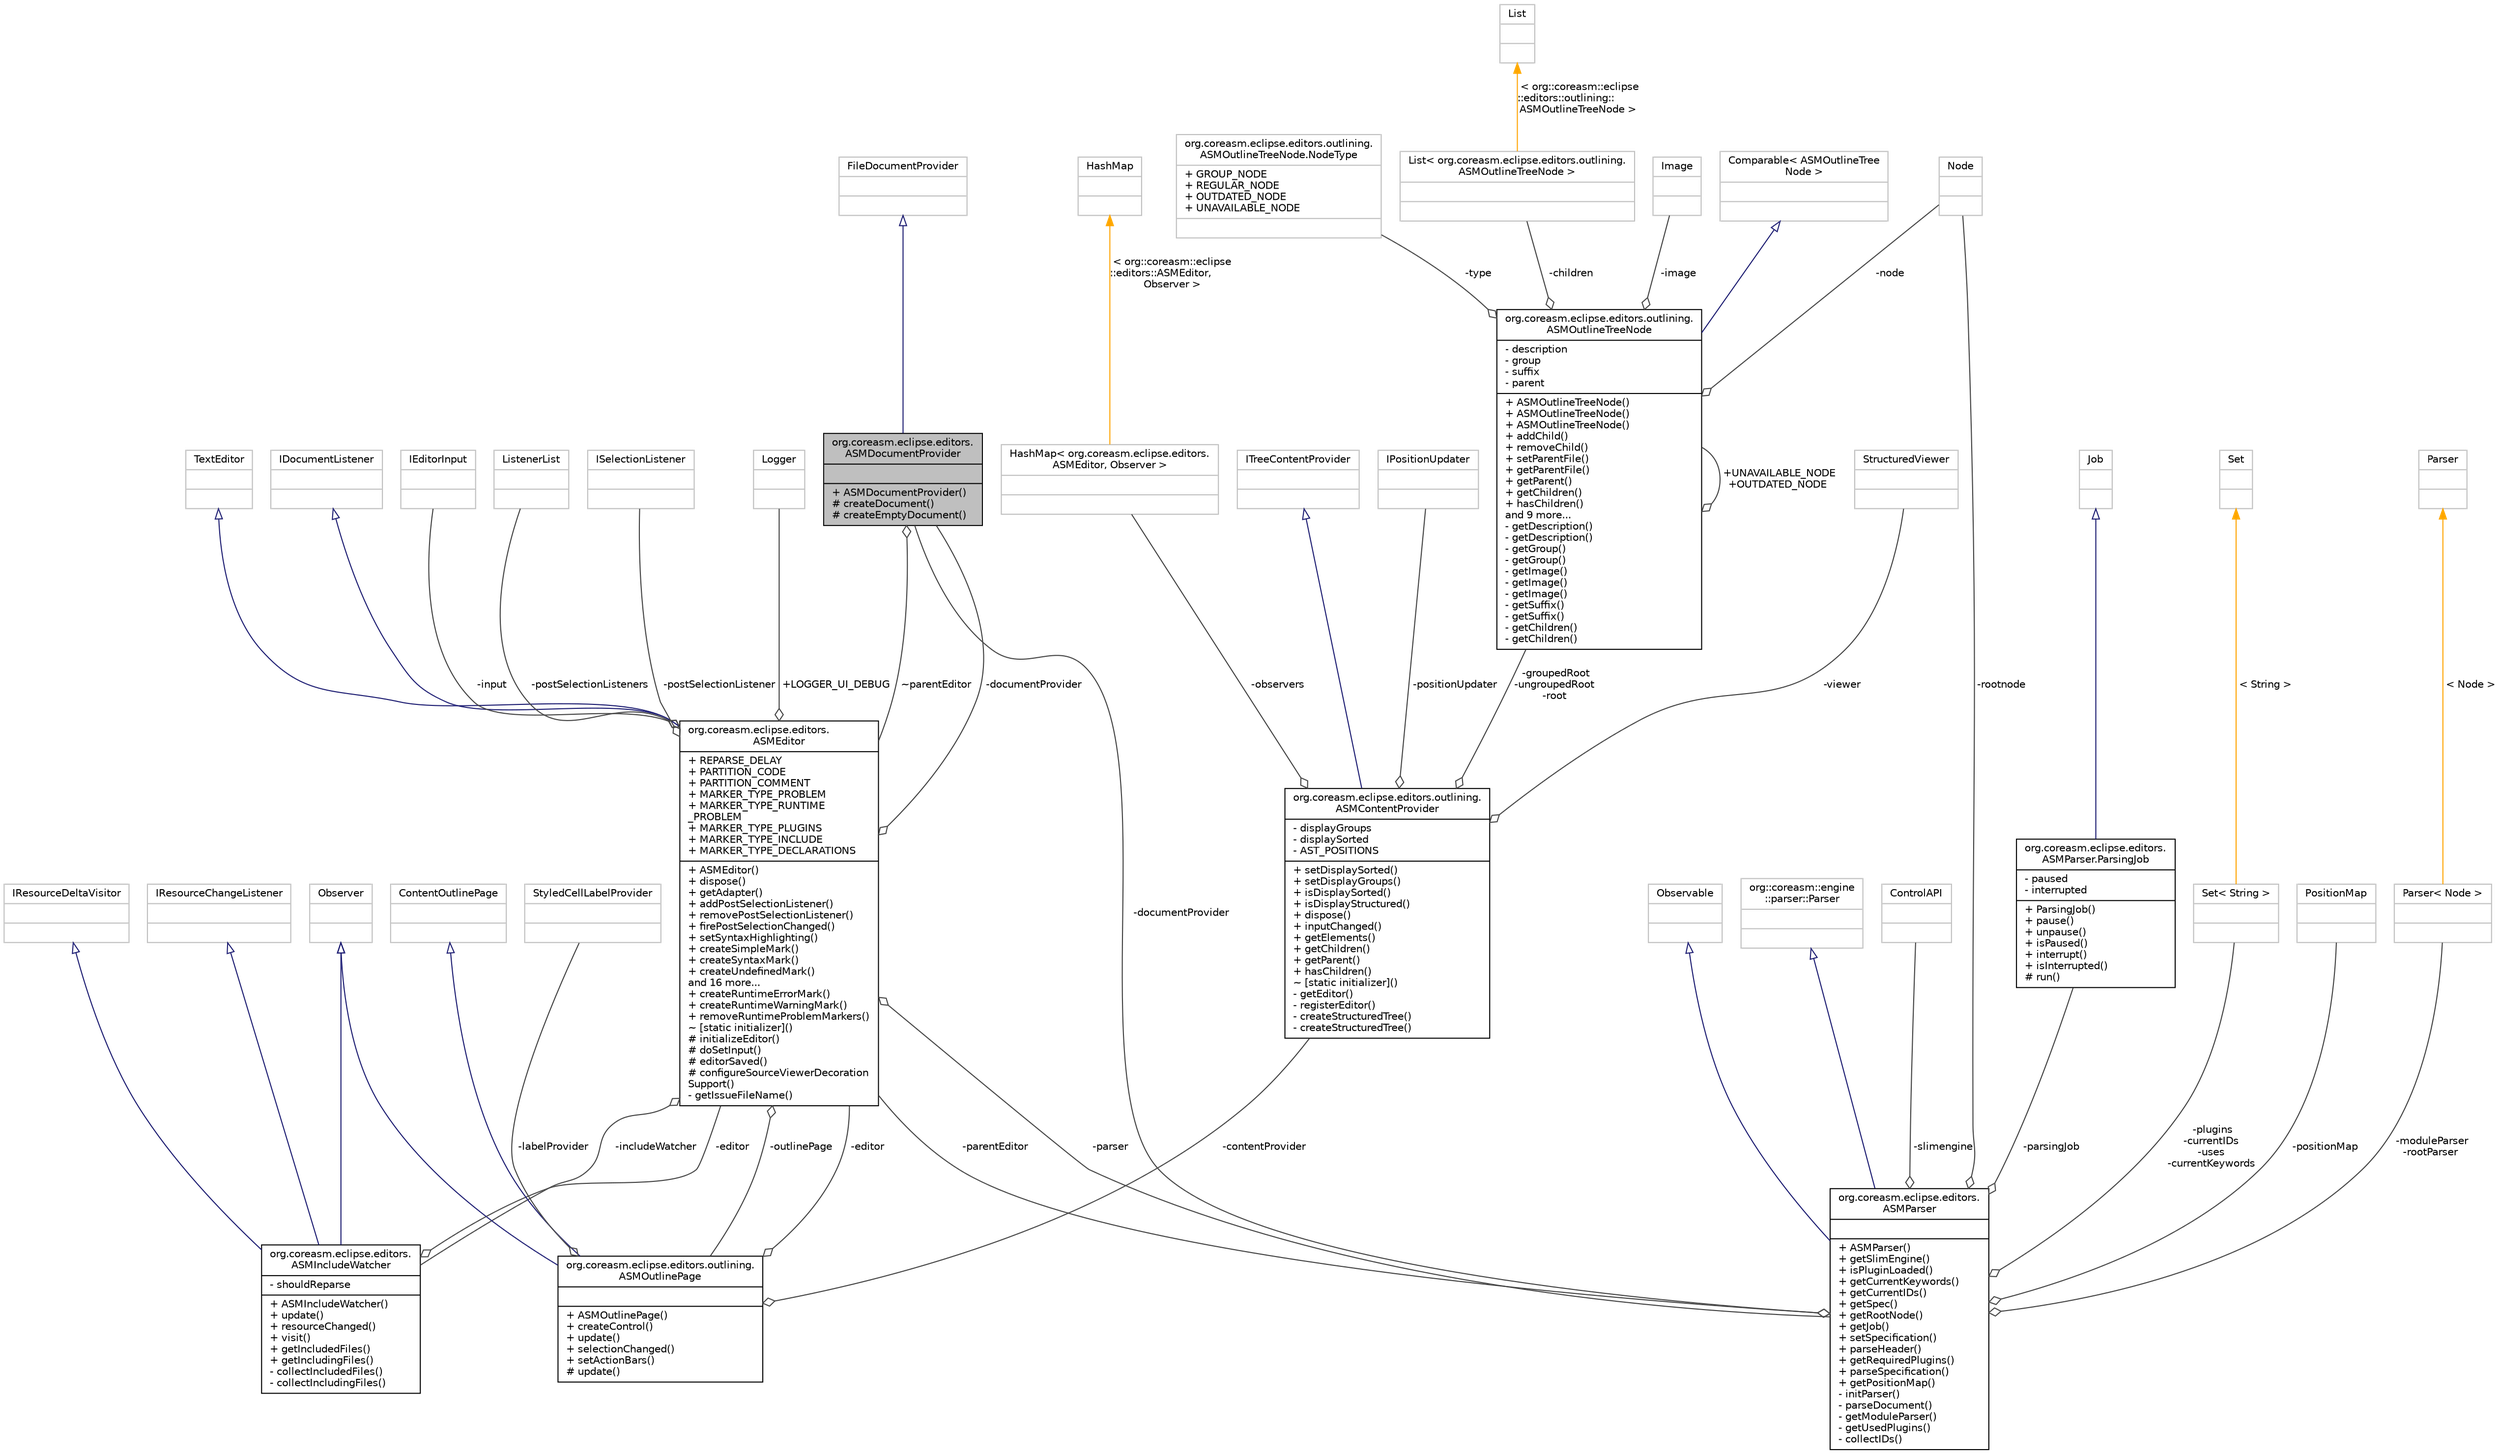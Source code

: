 digraph "org.coreasm.eclipse.editors.ASMDocumentProvider"
{
  bgcolor="transparent";
  edge [fontname="Helvetica",fontsize="10",labelfontname="Helvetica",labelfontsize="10"];
  node [fontname="Helvetica",fontsize="10",shape=record];
  Node1 [label="{org.coreasm.eclipse.editors.\lASMDocumentProvider\n||+ ASMDocumentProvider()\l# createDocument()\l# createEmptyDocument()\l}",height=0.2,width=0.4,color="black", fillcolor="grey75", style="filled" fontcolor="black"];
  Node2 -> Node1 [dir="back",color="midnightblue",fontsize="10",style="solid",arrowtail="onormal",fontname="Helvetica"];
  Node2 [label="{FileDocumentProvider\n||}",height=0.2,width=0.4,color="grey75"];
  Node3 -> Node1 [color="grey25",fontsize="10",style="solid",label=" ~parentEditor" ,arrowhead="odiamond",fontname="Helvetica"];
  Node3 [label="{org.coreasm.eclipse.editors.\lASMEditor\n|+ REPARSE_DELAY\l+ PARTITION_CODE\l+ PARTITION_COMMENT\l+ MARKER_TYPE_PROBLEM\l+ MARKER_TYPE_RUNTIME\l_PROBLEM\l+ MARKER_TYPE_PLUGINS\l+ MARKER_TYPE_INCLUDE\l+ MARKER_TYPE_DECLARATIONS\l|+ ASMEditor()\l+ dispose()\l+ getAdapter()\l+ addPostSelectionListener()\l+ removePostSelectionListener()\l+ firePostSelectionChanged()\l+ setSyntaxHighlighting()\l+ createSimpleMark()\l+ createSyntaxMark()\l+ createUndefinedMark()\land 16 more...\l+ createRuntimeErrorMark()\l+ createRuntimeWarningMark()\l+ removeRuntimeProblemMarkers()\l~ [static initializer]()\l# initializeEditor()\l# doSetInput()\l# editorSaved()\l# configureSourceViewerDecoration\lSupport()\l- getIssueFileName()\l}",height=0.2,width=0.4,color="black",URL="$classorg_1_1coreasm_1_1eclipse_1_1editors_1_1ASMEditor.html",tooltip="The ASMEditor class is the root class of each CoreASM editor which initiates all other classes of the..."];
  Node4 -> Node3 [dir="back",color="midnightblue",fontsize="10",style="solid",arrowtail="onormal",fontname="Helvetica"];
  Node4 [label="{TextEditor\n||}",height=0.2,width=0.4,color="grey75"];
  Node5 -> Node3 [dir="back",color="midnightblue",fontsize="10",style="solid",arrowtail="onormal",fontname="Helvetica"];
  Node5 [label="{IDocumentListener\n||}",height=0.2,width=0.4,color="grey75"];
  Node6 -> Node3 [color="grey25",fontsize="10",style="solid",label=" -input" ,arrowhead="odiamond",fontname="Helvetica"];
  Node6 [label="{IEditorInput\n||}",height=0.2,width=0.4,color="grey75"];
  Node7 -> Node3 [color="grey25",fontsize="10",style="solid",label=" -postSelectionListeners" ,arrowhead="odiamond",fontname="Helvetica"];
  Node7 [label="{ListenerList\n||}",height=0.2,width=0.4,color="grey75"];
  Node8 -> Node3 [color="grey25",fontsize="10",style="solid",label=" -postSelectionListener" ,arrowhead="odiamond",fontname="Helvetica"];
  Node8 [label="{ISelectionListener\n||}",height=0.2,width=0.4,color="grey75"];
  Node1 -> Node3 [color="grey25",fontsize="10",style="solid",label=" -documentProvider" ,arrowhead="odiamond",fontname="Helvetica"];
  Node9 -> Node3 [color="grey25",fontsize="10",style="solid",label=" +LOGGER_UI_DEBUG" ,arrowhead="odiamond",fontname="Helvetica"];
  Node9 [label="{Logger\n||}",height=0.2,width=0.4,color="grey75"];
  Node10 -> Node3 [color="grey25",fontsize="10",style="solid",label=" -includeWatcher" ,arrowhead="odiamond",fontname="Helvetica"];
  Node10 [label="{org.coreasm.eclipse.editors.\lASMIncludeWatcher\n|- shouldReparse\l|+ ASMIncludeWatcher()\l+ update()\l+ resourceChanged()\l+ visit()\l+ getIncludedFiles()\l+ getIncludingFiles()\l- collectIncludedFiles()\l- collectIncludingFiles()\l}",height=0.2,width=0.4,color="black",URL="$classorg_1_1coreasm_1_1eclipse_1_1editors_1_1ASMIncludeWatcher.html",tooltip="The IncludeWatcher watches included specifications. "];
  Node11 -> Node10 [dir="back",color="midnightblue",fontsize="10",style="solid",arrowtail="onormal",fontname="Helvetica"];
  Node11 [label="{Observer\n||}",height=0.2,width=0.4,color="grey75"];
  Node12 -> Node10 [dir="back",color="midnightblue",fontsize="10",style="solid",arrowtail="onormal",fontname="Helvetica"];
  Node12 [label="{IResourceChangeListener\n||}",height=0.2,width=0.4,color="grey75"];
  Node13 -> Node10 [dir="back",color="midnightblue",fontsize="10",style="solid",arrowtail="onormal",fontname="Helvetica"];
  Node13 [label="{IResourceDeltaVisitor\n||}",height=0.2,width=0.4,color="grey75"];
  Node3 -> Node10 [color="grey25",fontsize="10",style="solid",label=" -editor" ,arrowhead="odiamond",fontname="Helvetica"];
  Node14 -> Node3 [color="grey25",fontsize="10",style="solid",label=" -parser" ,arrowhead="odiamond",fontname="Helvetica"];
  Node14 [label="{org.coreasm.eclipse.editors.\lASMParser\n||+ ASMParser()\l+ getSlimEngine()\l+ isPluginLoaded()\l+ getCurrentKeywords()\l+ getCurrentIDs()\l+ getSpec()\l+ getRootNode()\l+ getJob()\l+ setSpecification()\l+ parseHeader()\l+ getRequiredPlugins()\l+ parseSpecification()\l+ getPositionMap()\l- initParser()\l- parseDocument()\l- getModuleParser()\l- getUsedPlugins()\l- collectIDs()\l}",height=0.2,width=0.4,color="black",URL="$classorg_1_1coreasm_1_1eclipse_1_1editors_1_1ASMParser.html",tooltip="This class organizes the parsing of CoreASM specifications. "];
  Node15 -> Node14 [dir="back",color="midnightblue",fontsize="10",style="solid",arrowtail="onormal",fontname="Helvetica"];
  Node15 [label="{Observable\n||}",height=0.2,width=0.4,color="grey75"];
  Node16 -> Node14 [dir="back",color="midnightblue",fontsize="10",style="solid",arrowtail="onormal",fontname="Helvetica"];
  Node16 [label="{org::coreasm::engine\l::parser::Parser\n||}",height=0.2,width=0.4,color="grey75"];
  Node17 -> Node14 [color="grey25",fontsize="10",style="solid",label=" -slimengine" ,arrowhead="odiamond",fontname="Helvetica"];
  Node17 [label="{ControlAPI\n||}",height=0.2,width=0.4,color="grey75"];
  Node18 -> Node14 [color="grey25",fontsize="10",style="solid",label=" -rootnode" ,arrowhead="odiamond",fontname="Helvetica"];
  Node18 [label="{Node\n||}",height=0.2,width=0.4,color="grey75"];
  Node1 -> Node14 [color="grey25",fontsize="10",style="solid",label=" -documentProvider" ,arrowhead="odiamond",fontname="Helvetica"];
  Node3 -> Node14 [color="grey25",fontsize="10",style="solid",label=" -parentEditor" ,arrowhead="odiamond",fontname="Helvetica"];
  Node19 -> Node14 [color="grey25",fontsize="10",style="solid",label=" -parsingJob" ,arrowhead="odiamond",fontname="Helvetica"];
  Node19 [label="{org.coreasm.eclipse.editors.\lASMParser.ParsingJob\n|- paused\l- interrupted\l|+ ParsingJob()\l+ pause()\l+ unpause()\l+ isPaused()\l+ interrupt()\l+ isInterrupted()\l# run()\l}",height=0.2,width=0.4,color="black",URL="$classorg_1_1coreasm_1_1eclipse_1_1editors_1_1ASMParser_1_1ParsingJob.html",tooltip="This class manages the running of the parser. "];
  Node20 -> Node19 [dir="back",color="midnightblue",fontsize="10",style="solid",arrowtail="onormal",fontname="Helvetica"];
  Node20 [label="{Job\n||}",height=0.2,width=0.4,color="grey75"];
  Node21 -> Node14 [color="grey25",fontsize="10",style="solid",label=" -plugins\n-currentIDs\n-uses\n-currentKeywords" ,arrowhead="odiamond",fontname="Helvetica"];
  Node21 [label="{Set\< String \>\n||}",height=0.2,width=0.4,color="grey75"];
  Node22 -> Node21 [dir="back",color="orange",fontsize="10",style="solid",label=" \< String \>" ,fontname="Helvetica"];
  Node22 [label="{Set\n||}",height=0.2,width=0.4,color="grey75"];
  Node23 -> Node14 [color="grey25",fontsize="10",style="solid",label=" -positionMap" ,arrowhead="odiamond",fontname="Helvetica"];
  Node23 [label="{PositionMap\n||}",height=0.2,width=0.4,color="grey75"];
  Node24 -> Node14 [color="grey25",fontsize="10",style="solid",label=" -moduleParser\n-rootParser" ,arrowhead="odiamond",fontname="Helvetica"];
  Node24 [label="{Parser\< Node \>\n||}",height=0.2,width=0.4,color="grey75"];
  Node25 -> Node24 [dir="back",color="orange",fontsize="10",style="solid",label=" \< Node \>" ,fontname="Helvetica"];
  Node25 [label="{Parser\n||}",height=0.2,width=0.4,color="grey75"];
  Node26 -> Node3 [color="grey25",fontsize="10",style="solid",label=" -outlinePage" ,arrowhead="odiamond",fontname="Helvetica"];
  Node26 [label="{org.coreasm.eclipse.editors.outlining.\lASMOutlinePage\n||+ ASMOutlinePage()\l+ createControl()\l+ update()\l+ selectionChanged()\l+ setActionBars()\l# update()\l}",height=0.2,width=0.4,color="black",URL="$classorg_1_1coreasm_1_1eclipse_1_1editors_1_1outlining_1_1ASMOutlinePage.html"];
  Node27 -> Node26 [dir="back",color="midnightblue",fontsize="10",style="solid",arrowtail="onormal",fontname="Helvetica"];
  Node27 [label="{ContentOutlinePage\n||}",height=0.2,width=0.4,color="grey75"];
  Node11 -> Node26 [dir="back",color="midnightblue",fontsize="10",style="solid",arrowtail="onormal",fontname="Helvetica"];
  Node3 -> Node26 [color="grey25",fontsize="10",style="solid",label=" -editor" ,arrowhead="odiamond",fontname="Helvetica"];
  Node28 -> Node26 [color="grey25",fontsize="10",style="solid",label=" -contentProvider" ,arrowhead="odiamond",fontname="Helvetica"];
  Node28 [label="{org.coreasm.eclipse.editors.outlining.\lASMContentProvider\n|- displayGroups\l- displaySorted\l- AST_POSITIONS\l|+ setDisplaySorted()\l+ setDisplayGroups()\l+ isDisplaySorted()\l+ isDisplayStructured()\l+ dispose()\l+ inputChanged()\l+ getElements()\l+ getChildren()\l+ getParent()\l+ hasChildren()\l~ [static initializer]()\l- getEditor()\l- registerEditor()\l- createStructuredTree()\l- createStructuredTree()\l}",height=0.2,width=0.4,color="black",URL="$classorg_1_1coreasm_1_1eclipse_1_1editors_1_1outlining_1_1ASMContentProvider.html"];
  Node29 -> Node28 [dir="back",color="midnightblue",fontsize="10",style="solid",arrowtail="onormal",fontname="Helvetica"];
  Node29 [label="{ITreeContentProvider\n||}",height=0.2,width=0.4,color="grey75"];
  Node30 -> Node28 [color="grey25",fontsize="10",style="solid",label=" -viewer" ,arrowhead="odiamond",fontname="Helvetica"];
  Node30 [label="{StructuredViewer\n||}",height=0.2,width=0.4,color="grey75"];
  Node31 -> Node28 [color="grey25",fontsize="10",style="solid",label=" -observers" ,arrowhead="odiamond",fontname="Helvetica"];
  Node31 [label="{HashMap\< org.coreasm.eclipse.editors.\lASMEditor, Observer \>\n||}",height=0.2,width=0.4,color="grey75"];
  Node32 -> Node31 [dir="back",color="orange",fontsize="10",style="solid",label=" \< org::coreasm::eclipse\l::editors::ASMEditor,\l Observer \>" ,fontname="Helvetica"];
  Node32 [label="{HashMap\n||}",height=0.2,width=0.4,color="grey75"];
  Node33 -> Node28 [color="grey25",fontsize="10",style="solid",label=" -groupedRoot\n-ungroupedRoot\n-root" ,arrowhead="odiamond",fontname="Helvetica"];
  Node33 [label="{org.coreasm.eclipse.editors.outlining.\lASMOutlineTreeNode\n|- description\l- group\l- suffix\l- parent\l|+ ASMOutlineTreeNode()\l+ ASMOutlineTreeNode()\l+ ASMOutlineTreeNode()\l+ addChild()\l+ removeChild()\l+ setParentFile()\l+ getParentFile()\l+ getParent()\l+ getChildren()\l+ hasChildren()\land 9 more...\l- getDescription()\l- getDescription()\l- getGroup()\l- getGroup()\l- getImage()\l- getImage()\l- getImage()\l- getSuffix()\l- getSuffix()\l- getChildren()\l- getChildren()\l}",height=0.2,width=0.4,color="black",URL="$classorg_1_1coreasm_1_1eclipse_1_1editors_1_1outlining_1_1ASMOutlineTreeNode.html"];
  Node34 -> Node33 [dir="back",color="midnightblue",fontsize="10",style="solid",arrowtail="onormal",fontname="Helvetica"];
  Node34 [label="{Comparable\< ASMOutlineTree\lNode \>\n||}",height=0.2,width=0.4,color="grey75"];
  Node35 -> Node33 [color="grey25",fontsize="10",style="solid",label=" -type" ,arrowhead="odiamond",fontname="Helvetica"];
  Node35 [label="{org.coreasm.eclipse.editors.outlining.\lASMOutlineTreeNode.NodeType\n|+ GROUP_NODE\l+ REGULAR_NODE\l+ OUTDATED_NODE\l+ UNAVAILABLE_NODE\l|}",height=0.2,width=0.4,color="grey75"];
  Node18 -> Node33 [color="grey25",fontsize="10",style="solid",label=" -node" ,arrowhead="odiamond",fontname="Helvetica"];
  Node33 -> Node33 [color="grey25",fontsize="10",style="solid",label=" +UNAVAILABLE_NODE\n+OUTDATED_NODE" ,arrowhead="odiamond",fontname="Helvetica"];
  Node36 -> Node33 [color="grey25",fontsize="10",style="solid",label=" -children" ,arrowhead="odiamond",fontname="Helvetica"];
  Node36 [label="{List\< org.coreasm.eclipse.editors.outlining.\lASMOutlineTreeNode \>\n||}",height=0.2,width=0.4,color="grey75"];
  Node37 -> Node36 [dir="back",color="orange",fontsize="10",style="solid",label=" \< org::coreasm::eclipse\l::editors::outlining::\lASMOutlineTreeNode \>" ,fontname="Helvetica"];
  Node37 [label="{List\n||}",height=0.2,width=0.4,color="grey75"];
  Node38 -> Node33 [color="grey25",fontsize="10",style="solid",label=" -image" ,arrowhead="odiamond",fontname="Helvetica"];
  Node38 [label="{Image\n||}",height=0.2,width=0.4,color="grey75"];
  Node39 -> Node28 [color="grey25",fontsize="10",style="solid",label=" -positionUpdater" ,arrowhead="odiamond",fontname="Helvetica"];
  Node39 [label="{IPositionUpdater\n||}",height=0.2,width=0.4,color="grey75"];
  Node40 -> Node26 [color="grey25",fontsize="10",style="solid",label=" -labelProvider" ,arrowhead="odiamond",fontname="Helvetica"];
  Node40 [label="{StyledCellLabelProvider\n||}",height=0.2,width=0.4,color="grey75"];
}
